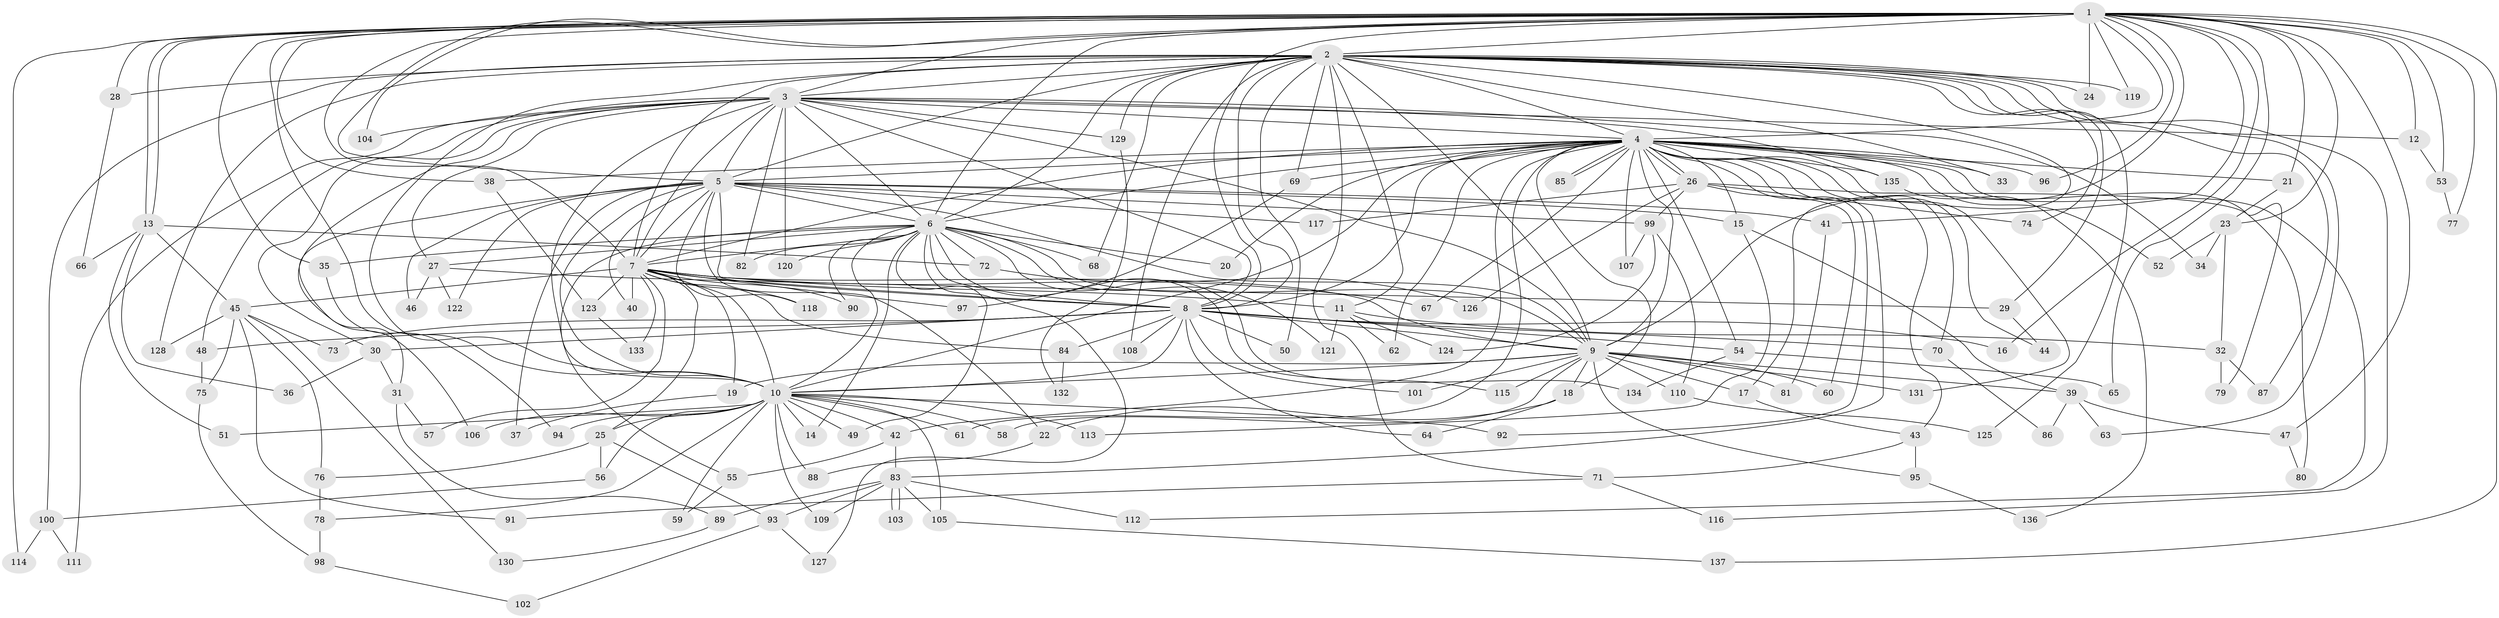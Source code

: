 // Generated by graph-tools (version 1.1) at 2025/34/03/09/25 02:34:45]
// undirected, 137 vertices, 299 edges
graph export_dot {
graph [start="1"]
  node [color=gray90,style=filled];
  1;
  2;
  3;
  4;
  5;
  6;
  7;
  8;
  9;
  10;
  11;
  12;
  13;
  14;
  15;
  16;
  17;
  18;
  19;
  20;
  21;
  22;
  23;
  24;
  25;
  26;
  27;
  28;
  29;
  30;
  31;
  32;
  33;
  34;
  35;
  36;
  37;
  38;
  39;
  40;
  41;
  42;
  43;
  44;
  45;
  46;
  47;
  48;
  49;
  50;
  51;
  52;
  53;
  54;
  55;
  56;
  57;
  58;
  59;
  60;
  61;
  62;
  63;
  64;
  65;
  66;
  67;
  68;
  69;
  70;
  71;
  72;
  73;
  74;
  75;
  76;
  77;
  78;
  79;
  80;
  81;
  82;
  83;
  84;
  85;
  86;
  87;
  88;
  89;
  90;
  91;
  92;
  93;
  94;
  95;
  96;
  97;
  98;
  99;
  100;
  101;
  102;
  103;
  104;
  105;
  106;
  107;
  108;
  109;
  110;
  111;
  112;
  113;
  114;
  115;
  116;
  117;
  118;
  119;
  120;
  121;
  122;
  123;
  124;
  125;
  126;
  127;
  128;
  129;
  130;
  131;
  132;
  133;
  134;
  135;
  136;
  137;
  1 -- 2;
  1 -- 3;
  1 -- 4;
  1 -- 5;
  1 -- 6;
  1 -- 7;
  1 -- 8;
  1 -- 9;
  1 -- 10;
  1 -- 12;
  1 -- 13;
  1 -- 13;
  1 -- 16;
  1 -- 21;
  1 -- 23;
  1 -- 24;
  1 -- 28;
  1 -- 35;
  1 -- 38;
  1 -- 41;
  1 -- 47;
  1 -- 53;
  1 -- 65;
  1 -- 77;
  1 -- 96;
  1 -- 104;
  1 -- 114;
  1 -- 119;
  1 -- 137;
  2 -- 3;
  2 -- 4;
  2 -- 5;
  2 -- 6;
  2 -- 7;
  2 -- 8;
  2 -- 9;
  2 -- 10;
  2 -- 11;
  2 -- 17;
  2 -- 24;
  2 -- 28;
  2 -- 29;
  2 -- 33;
  2 -- 50;
  2 -- 63;
  2 -- 68;
  2 -- 69;
  2 -- 71;
  2 -- 74;
  2 -- 87;
  2 -- 100;
  2 -- 108;
  2 -- 116;
  2 -- 119;
  2 -- 125;
  2 -- 128;
  2 -- 129;
  3 -- 4;
  3 -- 5;
  3 -- 6;
  3 -- 7;
  3 -- 8;
  3 -- 9;
  3 -- 10;
  3 -- 12;
  3 -- 27;
  3 -- 30;
  3 -- 34;
  3 -- 48;
  3 -- 82;
  3 -- 104;
  3 -- 106;
  3 -- 111;
  3 -- 120;
  3 -- 129;
  3 -- 135;
  4 -- 5;
  4 -- 6;
  4 -- 7;
  4 -- 8;
  4 -- 9;
  4 -- 10;
  4 -- 15;
  4 -- 18;
  4 -- 20;
  4 -- 21;
  4 -- 26;
  4 -- 26;
  4 -- 33;
  4 -- 38;
  4 -- 42;
  4 -- 43;
  4 -- 44;
  4 -- 52;
  4 -- 54;
  4 -- 61;
  4 -- 62;
  4 -- 67;
  4 -- 69;
  4 -- 70;
  4 -- 79;
  4 -- 83;
  4 -- 85;
  4 -- 85;
  4 -- 92;
  4 -- 96;
  4 -- 107;
  4 -- 112;
  4 -- 131;
  4 -- 135;
  5 -- 6;
  5 -- 7;
  5 -- 8;
  5 -- 9;
  5 -- 10;
  5 -- 15;
  5 -- 22;
  5 -- 31;
  5 -- 37;
  5 -- 40;
  5 -- 41;
  5 -- 46;
  5 -- 99;
  5 -- 117;
  5 -- 118;
  5 -- 122;
  6 -- 7;
  6 -- 8;
  6 -- 9;
  6 -- 10;
  6 -- 14;
  6 -- 20;
  6 -- 27;
  6 -- 35;
  6 -- 49;
  6 -- 55;
  6 -- 68;
  6 -- 72;
  6 -- 82;
  6 -- 90;
  6 -- 115;
  6 -- 120;
  6 -- 121;
  6 -- 127;
  6 -- 134;
  7 -- 8;
  7 -- 9;
  7 -- 10;
  7 -- 11;
  7 -- 19;
  7 -- 25;
  7 -- 40;
  7 -- 45;
  7 -- 57;
  7 -- 67;
  7 -- 84;
  7 -- 90;
  7 -- 97;
  7 -- 118;
  7 -- 123;
  7 -- 133;
  8 -- 9;
  8 -- 10;
  8 -- 16;
  8 -- 30;
  8 -- 48;
  8 -- 50;
  8 -- 54;
  8 -- 64;
  8 -- 70;
  8 -- 73;
  8 -- 84;
  8 -- 101;
  8 -- 108;
  9 -- 10;
  9 -- 17;
  9 -- 18;
  9 -- 19;
  9 -- 39;
  9 -- 58;
  9 -- 60;
  9 -- 81;
  9 -- 95;
  9 -- 101;
  9 -- 110;
  9 -- 115;
  9 -- 131;
  10 -- 14;
  10 -- 25;
  10 -- 42;
  10 -- 49;
  10 -- 51;
  10 -- 56;
  10 -- 58;
  10 -- 59;
  10 -- 61;
  10 -- 78;
  10 -- 88;
  10 -- 92;
  10 -- 94;
  10 -- 105;
  10 -- 106;
  10 -- 109;
  10 -- 113;
  11 -- 32;
  11 -- 62;
  11 -- 121;
  11 -- 124;
  12 -- 53;
  13 -- 36;
  13 -- 45;
  13 -- 51;
  13 -- 66;
  13 -- 72;
  15 -- 39;
  15 -- 113;
  17 -- 43;
  18 -- 22;
  18 -- 64;
  19 -- 37;
  21 -- 23;
  22 -- 88;
  23 -- 32;
  23 -- 34;
  23 -- 52;
  25 -- 56;
  25 -- 76;
  25 -- 93;
  26 -- 60;
  26 -- 74;
  26 -- 80;
  26 -- 99;
  26 -- 117;
  26 -- 126;
  27 -- 29;
  27 -- 46;
  27 -- 122;
  28 -- 66;
  29 -- 44;
  30 -- 31;
  30 -- 36;
  31 -- 57;
  31 -- 89;
  32 -- 79;
  32 -- 87;
  35 -- 94;
  38 -- 123;
  39 -- 47;
  39 -- 63;
  39 -- 86;
  41 -- 81;
  42 -- 55;
  42 -- 83;
  43 -- 71;
  43 -- 95;
  45 -- 73;
  45 -- 75;
  45 -- 76;
  45 -- 91;
  45 -- 128;
  45 -- 130;
  47 -- 80;
  48 -- 75;
  53 -- 77;
  54 -- 65;
  54 -- 134;
  55 -- 59;
  56 -- 100;
  69 -- 97;
  70 -- 86;
  71 -- 91;
  71 -- 116;
  72 -- 126;
  75 -- 98;
  76 -- 78;
  78 -- 98;
  83 -- 89;
  83 -- 93;
  83 -- 103;
  83 -- 103;
  83 -- 105;
  83 -- 109;
  83 -- 112;
  84 -- 132;
  89 -- 130;
  93 -- 102;
  93 -- 127;
  95 -- 136;
  98 -- 102;
  99 -- 107;
  99 -- 110;
  99 -- 124;
  100 -- 111;
  100 -- 114;
  105 -- 137;
  110 -- 125;
  123 -- 133;
  129 -- 132;
  135 -- 136;
}
